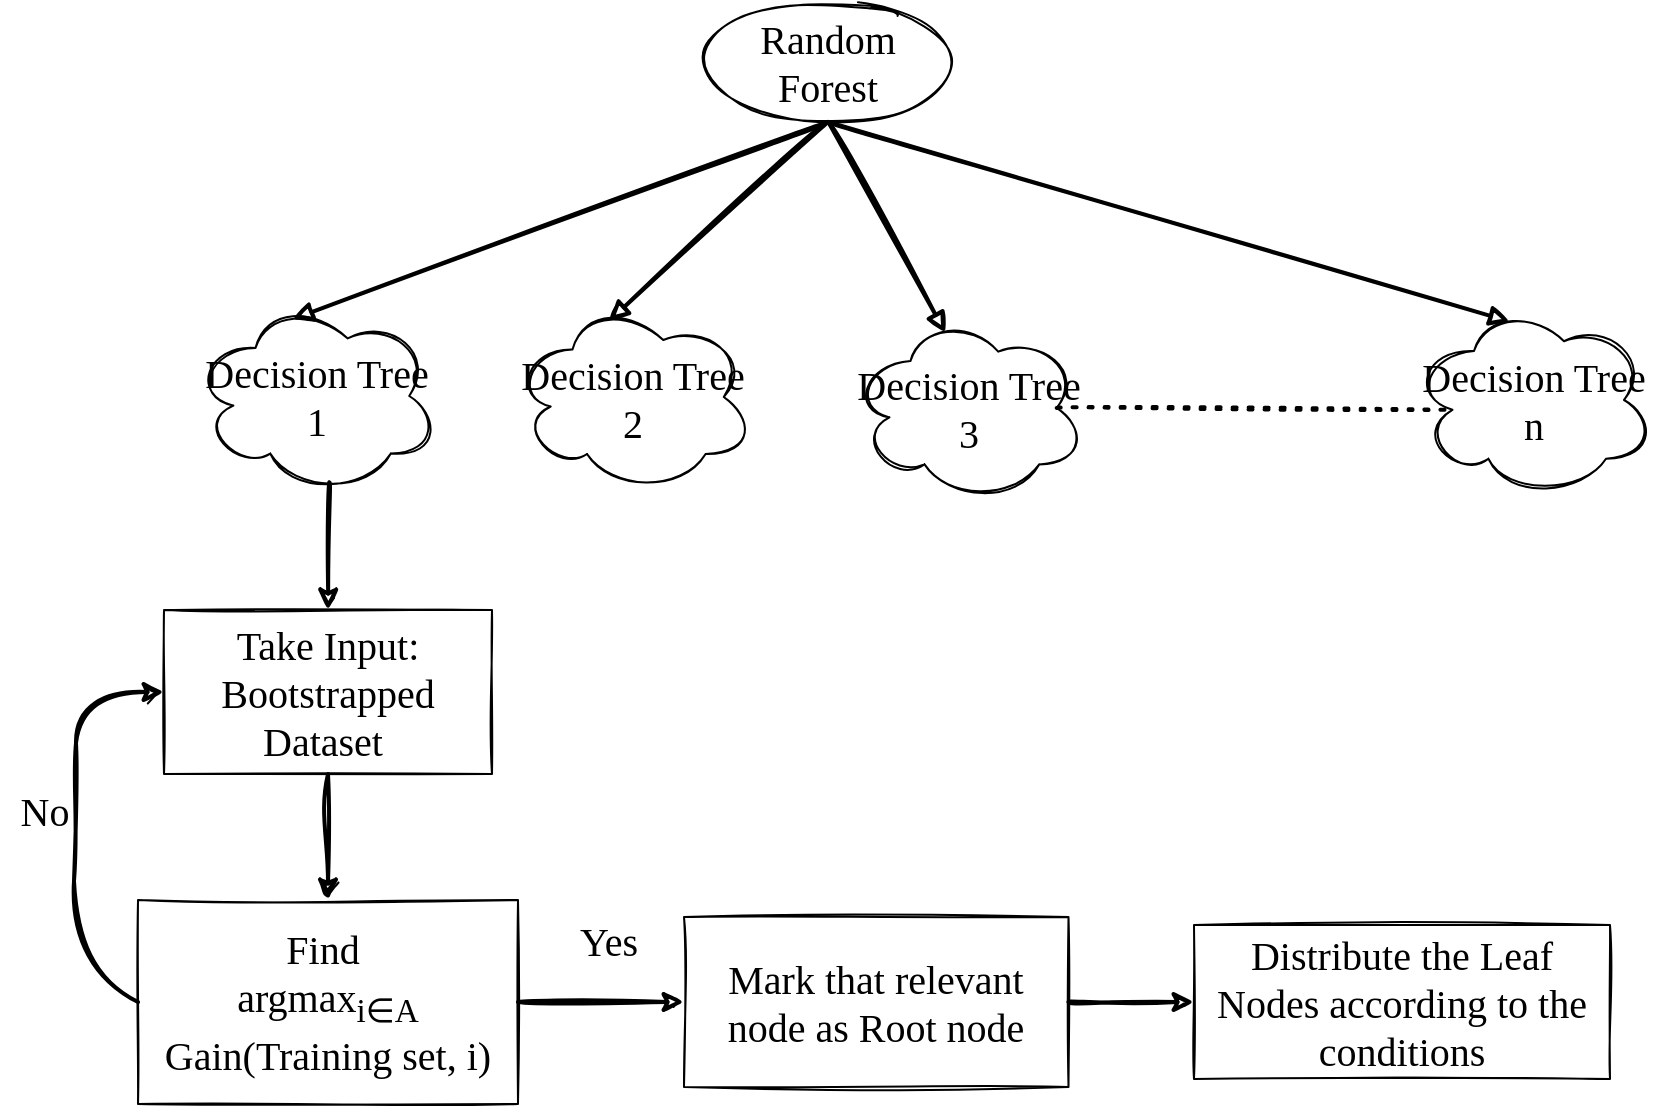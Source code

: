 <mxfile version="20.5.1" type="device"><diagram id="1pM6lA0gtROEBpa5ZCx8" name="Page-1"><mxGraphModel dx="1822" dy="747" grid="0" gridSize="10" guides="1" tooltips="1" connect="1" arrows="1" fold="1" page="0" pageScale="1" pageWidth="850" pageHeight="1100" math="0" shadow="0"><root><mxCell id="0"/><mxCell id="1" parent="0"/><mxCell id="jbD7B_0ScrPrnR6d88Wb-1" value="Random Forest&lt;br style=&quot;font-size: 20px;&quot;&gt;" style="ellipse;whiteSpace=wrap;html=1;fontSize=20;fontFamily=Comic Sans MS;rounded=0;sketch=1;" vertex="1" parent="1"><mxGeometry x="341" y="88" width="120" height="60" as="geometry"/></mxCell><mxCell id="jbD7B_0ScrPrnR6d88Wb-2" value="Decision Tree 1" style="ellipse;shape=cloud;whiteSpace=wrap;html=1;fontSize=20;fontFamily=Comic Sans MS;rounded=0;sketch=1;" vertex="1" parent="1"><mxGeometry x="84" y="237" width="123" height="96" as="geometry"/></mxCell><mxCell id="jbD7B_0ScrPrnR6d88Wb-5" value="Decision Tree 2" style="ellipse;shape=cloud;whiteSpace=wrap;html=1;fontSize=20;fontFamily=Comic Sans MS;rounded=0;sketch=1;" vertex="1" parent="1"><mxGeometry x="243" y="238" width="121" height="95" as="geometry"/></mxCell><mxCell id="jbD7B_0ScrPrnR6d88Wb-6" value="Decision Tree 3" style="ellipse;shape=cloud;whiteSpace=wrap;html=1;fontSize=20;fontFamily=Comic Sans MS;rounded=0;sketch=1;" vertex="1" parent="1"><mxGeometry x="413" y="244" width="117" height="94" as="geometry"/></mxCell><mxCell id="jbD7B_0ScrPrnR6d88Wb-7" value="Decision Tree n" style="ellipse;shape=cloud;whiteSpace=wrap;html=1;fontSize=20;fontFamily=Comic Sans MS;rounded=0;sketch=1;" vertex="1" parent="1"><mxGeometry x="694" y="238" width="120" height="98" as="geometry"/></mxCell><mxCell id="jbD7B_0ScrPrnR6d88Wb-13" value="" style="endArrow=block;html=1;rounded=0;fontFamily=Comic Sans MS;fontSize=20;exitX=0.5;exitY=1;exitDx=0;exitDy=0;entryX=0.4;entryY=0.1;entryDx=0;entryDy=0;entryPerimeter=0;endFill=1;strokeWidth=2;curved=1;sketch=1;" edge="1" parent="1" source="jbD7B_0ScrPrnR6d88Wb-1" target="jbD7B_0ScrPrnR6d88Wb-2"><mxGeometry width="50" height="50" relative="1" as="geometry"><mxPoint x="399" y="431" as="sourcePoint"/><mxPoint x="449" y="381" as="targetPoint"/></mxGeometry></mxCell><mxCell id="jbD7B_0ScrPrnR6d88Wb-14" value="" style="endArrow=block;html=1;rounded=0;fontFamily=Comic Sans MS;fontSize=20;entryX=0.4;entryY=0.1;entryDx=0;entryDy=0;entryPerimeter=0;endFill=1;strokeWidth=2;exitX=0.5;exitY=1;exitDx=0;exitDy=0;curved=1;sketch=1;" edge="1" parent="1" source="jbD7B_0ScrPrnR6d88Wb-1" target="jbD7B_0ScrPrnR6d88Wb-5"><mxGeometry width="50" height="50" relative="1" as="geometry"><mxPoint x="425" y="193" as="sourcePoint"/><mxPoint x="149.2" y="254.6" as="targetPoint"/></mxGeometry></mxCell><mxCell id="jbD7B_0ScrPrnR6d88Wb-15" value="" style="endArrow=block;html=1;rounded=0;fontFamily=Comic Sans MS;fontSize=20;entryX=0.4;entryY=0.1;entryDx=0;entryDy=0;entryPerimeter=0;endFill=1;strokeWidth=2;exitX=0.5;exitY=1;exitDx=0;exitDy=0;curved=1;sketch=1;" edge="1" parent="1" source="jbD7B_0ScrPrnR6d88Wb-1" target="jbD7B_0ScrPrnR6d88Wb-6"><mxGeometry width="50" height="50" relative="1" as="geometry"><mxPoint x="423" y="205" as="sourcePoint"/><mxPoint x="352.4" y="250.5" as="targetPoint"/></mxGeometry></mxCell><mxCell id="jbD7B_0ScrPrnR6d88Wb-16" value="" style="endArrow=block;html=1;rounded=0;fontFamily=Comic Sans MS;fontSize=20;entryX=0.4;entryY=0.1;entryDx=0;entryDy=0;entryPerimeter=0;endFill=1;strokeWidth=2;exitX=0.5;exitY=1;exitDx=0;exitDy=0;curved=1;sketch=1;" edge="1" parent="1" source="jbD7B_0ScrPrnR6d88Wb-1" target="jbD7B_0ScrPrnR6d88Wb-7"><mxGeometry width="50" height="50" relative="1" as="geometry"><mxPoint x="454" y="166" as="sourcePoint"/><mxPoint x="362.4" y="260.5" as="targetPoint"/></mxGeometry></mxCell><mxCell id="jbD7B_0ScrPrnR6d88Wb-17" value="" style="endArrow=none;dashed=1;html=1;dashPattern=1 3;strokeWidth=2;rounded=0;fontFamily=Comic Sans MS;fontSize=20;exitX=0.875;exitY=0.5;exitDx=0;exitDy=0;exitPerimeter=0;entryX=0.16;entryY=0.55;entryDx=0;entryDy=0;entryPerimeter=0;curved=1;sketch=1;" edge="1" parent="1" source="jbD7B_0ScrPrnR6d88Wb-6" target="jbD7B_0ScrPrnR6d88Wb-7"><mxGeometry width="50" height="50" relative="1" as="geometry"><mxPoint x="399" y="431" as="sourcePoint"/><mxPoint x="449" y="381" as="targetPoint"/></mxGeometry></mxCell><mxCell id="jbD7B_0ScrPrnR6d88Wb-18" value="Take Input: Bootstrapped Dataset&amp;nbsp;" style="rounded=0;whiteSpace=wrap;html=1;fontFamily=Comic Sans MS;fontSize=20;sketch=1;" vertex="1" parent="1"><mxGeometry x="69" y="392" width="164" height="82" as="geometry"/></mxCell><mxCell id="jbD7B_0ScrPrnR6d88Wb-19" value="Find&amp;nbsp;&lt;br&gt;argmax&lt;sub&gt;i∈A&lt;/sub&gt; Gain(Training set, i)" style="rounded=0;whiteSpace=wrap;html=1;fontFamily=Comic Sans MS;fontSize=20;sketch=1;" vertex="1" parent="1"><mxGeometry x="56" y="537" width="190" height="102" as="geometry"/></mxCell><mxCell id="jbD7B_0ScrPrnR6d88Wb-20" value="Mark that relevant node as Root node" style="rounded=0;whiteSpace=wrap;html=1;fontFamily=Comic Sans MS;fontSize=20;sketch=1;" vertex="1" parent="1"><mxGeometry x="329" y="545.5" width="192.25" height="85" as="geometry"/></mxCell><mxCell id="jbD7B_0ScrPrnR6d88Wb-21" value="" style="endArrow=classic;html=1;rounded=0;strokeWidth=2;fontFamily=Comic Sans MS;fontSize=20;exitX=1;exitY=0.5;exitDx=0;exitDy=0;curved=1;sketch=1;" edge="1" parent="1" source="jbD7B_0ScrPrnR6d88Wb-19" target="jbD7B_0ScrPrnR6d88Wb-20"><mxGeometry width="50" height="50" relative="1" as="geometry"><mxPoint x="399" y="496" as="sourcePoint"/><mxPoint x="449" y="446" as="targetPoint"/></mxGeometry></mxCell><mxCell id="jbD7B_0ScrPrnR6d88Wb-22" value="Yes" style="text;html=1;align=center;verticalAlign=middle;resizable=0;points=[];autosize=1;strokeColor=none;fillColor=none;fontSize=20;fontFamily=Comic Sans MS;rounded=0;sketch=1;" vertex="1" parent="1"><mxGeometry x="265" y="539" width="51" height="36" as="geometry"/></mxCell><mxCell id="jbD7B_0ScrPrnR6d88Wb-23" value="" style="endArrow=classic;html=1;rounded=0;strokeWidth=2;fontFamily=Comic Sans MS;fontSize=20;exitX=0;exitY=0.5;exitDx=0;exitDy=0;entryX=0;entryY=0.5;entryDx=0;entryDy=0;curved=1;sketch=1;" edge="1" parent="1" source="jbD7B_0ScrPrnR6d88Wb-19" target="jbD7B_0ScrPrnR6d88Wb-18"><mxGeometry width="50" height="50" relative="1" as="geometry"><mxPoint x="399" y="496" as="sourcePoint"/><mxPoint x="449" y="446" as="targetPoint"/><Array as="points"><mxPoint x="24" y="571"/><mxPoint x="24" y="484"/><mxPoint x="26" y="433"/></Array></mxGeometry></mxCell><mxCell id="jbD7B_0ScrPrnR6d88Wb-24" value="No" style="text;html=1;align=center;verticalAlign=middle;resizable=0;points=[];autosize=1;strokeColor=none;fillColor=none;fontSize=20;fontFamily=Comic Sans MS;rounded=0;sketch=1;" vertex="1" parent="1"><mxGeometry x="-13" y="474" width="44" height="36" as="geometry"/></mxCell><mxCell id="jbD7B_0ScrPrnR6d88Wb-25" value="" style="endArrow=classic;html=1;rounded=0;strokeWidth=2;fontFamily=Comic Sans MS;fontSize=20;exitX=0.55;exitY=0.95;exitDx=0;exitDy=0;exitPerimeter=0;entryX=0.5;entryY=0;entryDx=0;entryDy=0;curved=1;sketch=1;" edge="1" parent="1" source="jbD7B_0ScrPrnR6d88Wb-2" target="jbD7B_0ScrPrnR6d88Wb-18"><mxGeometry width="50" height="50" relative="1" as="geometry"><mxPoint x="399" y="496" as="sourcePoint"/><mxPoint x="449" y="446" as="targetPoint"/></mxGeometry></mxCell><mxCell id="jbD7B_0ScrPrnR6d88Wb-26" value="Distribute the Leaf Nodes according to the conditions" style="rounded=0;whiteSpace=wrap;html=1;fontFamily=Comic Sans MS;fontSize=20;sketch=1;" vertex="1" parent="1"><mxGeometry x="584" y="549.5" width="208" height="77" as="geometry"/></mxCell><mxCell id="jbD7B_0ScrPrnR6d88Wb-27" value="" style="endArrow=classic;html=1;rounded=0;strokeWidth=2;fontFamily=Comic Sans MS;fontSize=20;exitX=1;exitY=0.5;exitDx=0;exitDy=0;entryX=0;entryY=0.5;entryDx=0;entryDy=0;curved=1;sketch=1;" edge="1" parent="1" source="jbD7B_0ScrPrnR6d88Wb-20" target="jbD7B_0ScrPrnR6d88Wb-26"><mxGeometry width="50" height="50" relative="1" as="geometry"><mxPoint x="540" y="568" as="sourcePoint"/><mxPoint x="590" y="518" as="targetPoint"/></mxGeometry></mxCell><mxCell id="jbD7B_0ScrPrnR6d88Wb-28" value="" style="endArrow=classic;html=1;rounded=0;sketch=1;hachureGap=4;jiggle=2;fontFamily=Comic Sans MS;fontSize=16;exitX=0.5;exitY=1;exitDx=0;exitDy=0;horizontal=1;spacing=3;strokeWidth=2;" edge="1" parent="1" source="jbD7B_0ScrPrnR6d88Wb-18" target="jbD7B_0ScrPrnR6d88Wb-19"><mxGeometry width="50" height="50" relative="1" as="geometry"><mxPoint x="399" y="384" as="sourcePoint"/><mxPoint x="449" y="334" as="targetPoint"/></mxGeometry></mxCell></root></mxGraphModel></diagram></mxfile>